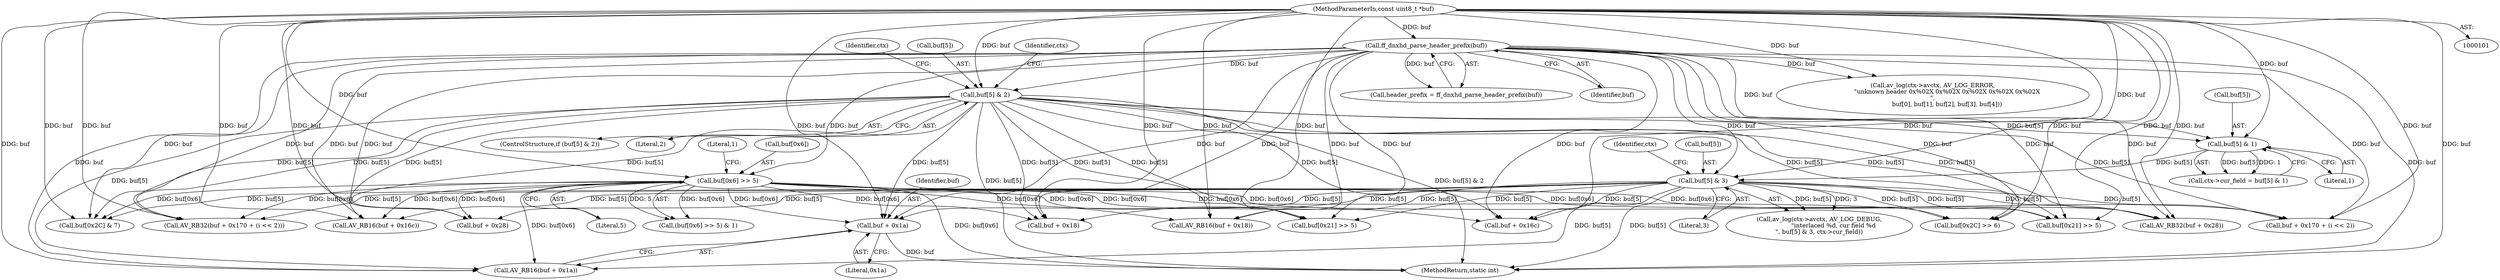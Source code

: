 digraph "0_FFmpeg_296debd213bd6dce7647cedd34eb64e5b94cdc92@pointer" {
"1000240" [label="(Call,buf + 0x1a)"];
"1000166" [label="(Call,buf[5] & 2)"];
"1000135" [label="(Call,ff_dnxhd_parse_header_prefix(buf))"];
"1000104" [label="(MethodParameterIn,const uint8_t *buf)"];
"1000221" [label="(Call,buf[0x6] >> 5)"];
"1000201" [label="(Call,buf[5] & 3)"];
"1000176" [label="(Call,buf[5] & 1)"];
"1000241" [label="(Identifier,buf)"];
"1000195" [label="(Call,av_log(ctx->avctx, AV_LOG_DEBUG,\n               \"interlaced %d, cur field %d\n\", buf[5] & 3, ctx->cur_field))"];
"1000104" [label="(MethodParameterIn,const uint8_t *buf)"];
"1000207" [label="(Identifier,ctx)"];
"1000225" [label="(Literal,5)"];
"1000282" [label="(Call,buf + 0x28)"];
"1000172" [label="(Call,ctx->cur_field = buf[5] & 1)"];
"1000281" [label="(Call,AV_RB32(buf + 0x28))"];
"1000239" [label="(Call,AV_RB16(buf + 0x1a))"];
"1000231" [label="(Call,AV_RB16(buf + 0x18))"];
"1000326" [label="(Call,buf[0x2C] & 7)"];
"1000232" [label="(Call,buf + 0x18)"];
"1000201" [label="(Call,buf[5] & 3)"];
"1000177" [label="(Call,buf[5])"];
"1000221" [label="(Call,buf[0x6] >> 5)"];
"1000180" [label="(Literal,1)"];
"1000202" [label="(Call,buf[5])"];
"1000242" [label="(Literal,0x1a)"];
"1000220" [label="(Call,(buf[0x6] >> 5) & 1)"];
"1000176" [label="(Call,buf[5] & 1)"];
"1000135" [label="(Call,ff_dnxhd_parse_header_prefix(buf))"];
"1000795" [label="(Call,buf + 0x170 + (i << 2))"];
"1000205" [label="(Literal,3)"];
"1000619" [label="(Call,buf + 0x16c)"];
"1000794" [label="(Call,AV_RB32(buf + 0x170 + (i << 2)))"];
"1000174" [label="(Identifier,ctx)"];
"1000133" [label="(Call,header_prefix = ff_dnxhd_parse_header_prefix(buf))"];
"1000136" [label="(Identifier,buf)"];
"1000618" [label="(Call,AV_RB16(buf + 0x16c))"];
"1000142" [label="(Call,av_log(ctx->avctx, AV_LOG_ERROR,\n               \"unknown header 0x%02X 0x%02X 0x%02X 0x%02X 0x%02X\n\",\n               buf[0], buf[1], buf[2], buf[3], buf[4]))"];
"1000244" [label="(Call,buf[0x21] >> 5)"];
"1000226" [label="(Literal,1)"];
"1000213" [label="(Identifier,ctx)"];
"1000166" [label="(Call,buf[5] & 2)"];
"1000272" [label="(Call,buf[0x21] >> 5)"];
"1000165" [label="(ControlStructure,if (buf[5] & 2))"];
"1000240" [label="(Call,buf + 0x1a)"];
"1000851" [label="(MethodReturn,static int)"];
"1000170" [label="(Literal,2)"];
"1000167" [label="(Call,buf[5])"];
"1000222" [label="(Call,buf[0x6])"];
"1000362" [label="(Call,buf[0x2C] >> 6)"];
"1000240" -> "1000239"  [label="AST: "];
"1000240" -> "1000242"  [label="CFG: "];
"1000241" -> "1000240"  [label="AST: "];
"1000242" -> "1000240"  [label="AST: "];
"1000239" -> "1000240"  [label="CFG: "];
"1000240" -> "1000851"  [label="DDG: buf"];
"1000166" -> "1000240"  [label="DDG: buf[5]"];
"1000221" -> "1000240"  [label="DDG: buf[0x6]"];
"1000201" -> "1000240"  [label="DDG: buf[5]"];
"1000104" -> "1000240"  [label="DDG: buf"];
"1000135" -> "1000240"  [label="DDG: buf"];
"1000166" -> "1000165"  [label="AST: "];
"1000166" -> "1000170"  [label="CFG: "];
"1000167" -> "1000166"  [label="AST: "];
"1000170" -> "1000166"  [label="AST: "];
"1000174" -> "1000166"  [label="CFG: "];
"1000213" -> "1000166"  [label="CFG: "];
"1000166" -> "1000851"  [label="DDG: buf[5] & 2"];
"1000166" -> "1000851"  [label="DDG: buf[5]"];
"1000135" -> "1000166"  [label="DDG: buf"];
"1000104" -> "1000166"  [label="DDG: buf"];
"1000166" -> "1000176"  [label="DDG: buf[5]"];
"1000166" -> "1000231"  [label="DDG: buf[5]"];
"1000166" -> "1000232"  [label="DDG: buf[5]"];
"1000166" -> "1000239"  [label="DDG: buf[5]"];
"1000166" -> "1000244"  [label="DDG: buf[5]"];
"1000166" -> "1000272"  [label="DDG: buf[5]"];
"1000166" -> "1000281"  [label="DDG: buf[5]"];
"1000166" -> "1000282"  [label="DDG: buf[5]"];
"1000166" -> "1000326"  [label="DDG: buf[5]"];
"1000166" -> "1000362"  [label="DDG: buf[5]"];
"1000166" -> "1000618"  [label="DDG: buf[5]"];
"1000166" -> "1000619"  [label="DDG: buf[5]"];
"1000166" -> "1000794"  [label="DDG: buf[5]"];
"1000166" -> "1000795"  [label="DDG: buf[5]"];
"1000135" -> "1000133"  [label="AST: "];
"1000135" -> "1000136"  [label="CFG: "];
"1000136" -> "1000135"  [label="AST: "];
"1000133" -> "1000135"  [label="CFG: "];
"1000135" -> "1000851"  [label="DDG: buf"];
"1000135" -> "1000133"  [label="DDG: buf"];
"1000104" -> "1000135"  [label="DDG: buf"];
"1000135" -> "1000142"  [label="DDG: buf"];
"1000135" -> "1000176"  [label="DDG: buf"];
"1000135" -> "1000201"  [label="DDG: buf"];
"1000135" -> "1000221"  [label="DDG: buf"];
"1000135" -> "1000231"  [label="DDG: buf"];
"1000135" -> "1000232"  [label="DDG: buf"];
"1000135" -> "1000239"  [label="DDG: buf"];
"1000135" -> "1000244"  [label="DDG: buf"];
"1000135" -> "1000272"  [label="DDG: buf"];
"1000135" -> "1000281"  [label="DDG: buf"];
"1000135" -> "1000282"  [label="DDG: buf"];
"1000135" -> "1000326"  [label="DDG: buf"];
"1000135" -> "1000362"  [label="DDG: buf"];
"1000135" -> "1000618"  [label="DDG: buf"];
"1000135" -> "1000619"  [label="DDG: buf"];
"1000135" -> "1000794"  [label="DDG: buf"];
"1000135" -> "1000795"  [label="DDG: buf"];
"1000104" -> "1000101"  [label="AST: "];
"1000104" -> "1000851"  [label="DDG: buf"];
"1000104" -> "1000142"  [label="DDG: buf"];
"1000104" -> "1000176"  [label="DDG: buf"];
"1000104" -> "1000201"  [label="DDG: buf"];
"1000104" -> "1000221"  [label="DDG: buf"];
"1000104" -> "1000231"  [label="DDG: buf"];
"1000104" -> "1000232"  [label="DDG: buf"];
"1000104" -> "1000239"  [label="DDG: buf"];
"1000104" -> "1000244"  [label="DDG: buf"];
"1000104" -> "1000272"  [label="DDG: buf"];
"1000104" -> "1000281"  [label="DDG: buf"];
"1000104" -> "1000282"  [label="DDG: buf"];
"1000104" -> "1000326"  [label="DDG: buf"];
"1000104" -> "1000362"  [label="DDG: buf"];
"1000104" -> "1000618"  [label="DDG: buf"];
"1000104" -> "1000619"  [label="DDG: buf"];
"1000104" -> "1000794"  [label="DDG: buf"];
"1000104" -> "1000795"  [label="DDG: buf"];
"1000221" -> "1000220"  [label="AST: "];
"1000221" -> "1000225"  [label="CFG: "];
"1000222" -> "1000221"  [label="AST: "];
"1000225" -> "1000221"  [label="AST: "];
"1000226" -> "1000221"  [label="CFG: "];
"1000221" -> "1000851"  [label="DDG: buf[0x6]"];
"1000221" -> "1000220"  [label="DDG: buf[0x6]"];
"1000221" -> "1000220"  [label="DDG: 5"];
"1000221" -> "1000231"  [label="DDG: buf[0x6]"];
"1000221" -> "1000232"  [label="DDG: buf[0x6]"];
"1000221" -> "1000239"  [label="DDG: buf[0x6]"];
"1000221" -> "1000244"  [label="DDG: buf[0x6]"];
"1000221" -> "1000272"  [label="DDG: buf[0x6]"];
"1000221" -> "1000281"  [label="DDG: buf[0x6]"];
"1000221" -> "1000282"  [label="DDG: buf[0x6]"];
"1000221" -> "1000326"  [label="DDG: buf[0x6]"];
"1000221" -> "1000362"  [label="DDG: buf[0x6]"];
"1000221" -> "1000618"  [label="DDG: buf[0x6]"];
"1000221" -> "1000619"  [label="DDG: buf[0x6]"];
"1000221" -> "1000794"  [label="DDG: buf[0x6]"];
"1000221" -> "1000795"  [label="DDG: buf[0x6]"];
"1000201" -> "1000195"  [label="AST: "];
"1000201" -> "1000205"  [label="CFG: "];
"1000202" -> "1000201"  [label="AST: "];
"1000205" -> "1000201"  [label="AST: "];
"1000207" -> "1000201"  [label="CFG: "];
"1000201" -> "1000851"  [label="DDG: buf[5]"];
"1000201" -> "1000195"  [label="DDG: buf[5]"];
"1000201" -> "1000195"  [label="DDG: 3"];
"1000176" -> "1000201"  [label="DDG: buf[5]"];
"1000201" -> "1000231"  [label="DDG: buf[5]"];
"1000201" -> "1000232"  [label="DDG: buf[5]"];
"1000201" -> "1000239"  [label="DDG: buf[5]"];
"1000201" -> "1000244"  [label="DDG: buf[5]"];
"1000201" -> "1000272"  [label="DDG: buf[5]"];
"1000201" -> "1000281"  [label="DDG: buf[5]"];
"1000201" -> "1000282"  [label="DDG: buf[5]"];
"1000201" -> "1000326"  [label="DDG: buf[5]"];
"1000201" -> "1000362"  [label="DDG: buf[5]"];
"1000201" -> "1000618"  [label="DDG: buf[5]"];
"1000201" -> "1000619"  [label="DDG: buf[5]"];
"1000201" -> "1000794"  [label="DDG: buf[5]"];
"1000201" -> "1000795"  [label="DDG: buf[5]"];
"1000176" -> "1000172"  [label="AST: "];
"1000176" -> "1000180"  [label="CFG: "];
"1000177" -> "1000176"  [label="AST: "];
"1000180" -> "1000176"  [label="AST: "];
"1000172" -> "1000176"  [label="CFG: "];
"1000176" -> "1000172"  [label="DDG: buf[5]"];
"1000176" -> "1000172"  [label="DDG: 1"];
}
